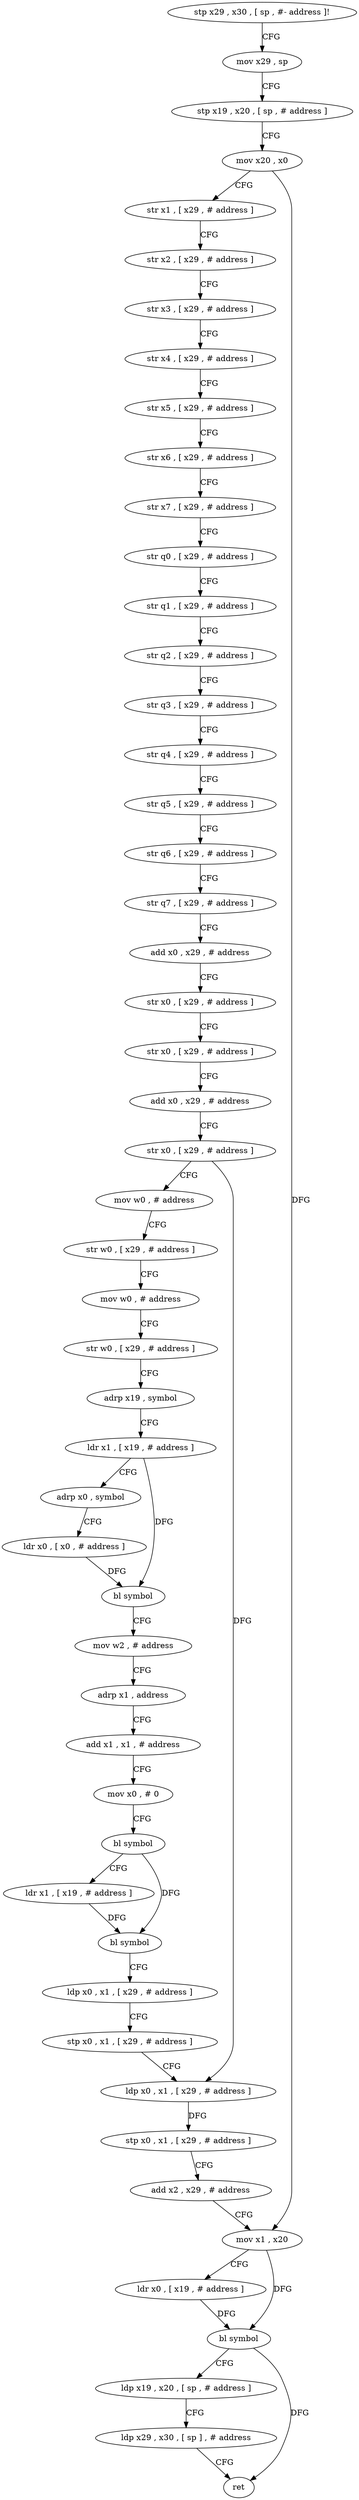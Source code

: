 digraph "func" {
"4213740" [label = "stp x29 , x30 , [ sp , #- address ]!" ]
"4213744" [label = "mov x29 , sp" ]
"4213748" [label = "stp x19 , x20 , [ sp , # address ]" ]
"4213752" [label = "mov x20 , x0" ]
"4213756" [label = "str x1 , [ x29 , # address ]" ]
"4213760" [label = "str x2 , [ x29 , # address ]" ]
"4213764" [label = "str x3 , [ x29 , # address ]" ]
"4213768" [label = "str x4 , [ x29 , # address ]" ]
"4213772" [label = "str x5 , [ x29 , # address ]" ]
"4213776" [label = "str x6 , [ x29 , # address ]" ]
"4213780" [label = "str x7 , [ x29 , # address ]" ]
"4213784" [label = "str q0 , [ x29 , # address ]" ]
"4213788" [label = "str q1 , [ x29 , # address ]" ]
"4213792" [label = "str q2 , [ x29 , # address ]" ]
"4213796" [label = "str q3 , [ x29 , # address ]" ]
"4213800" [label = "str q4 , [ x29 , # address ]" ]
"4213804" [label = "str q5 , [ x29 , # address ]" ]
"4213808" [label = "str q6 , [ x29 , # address ]" ]
"4213812" [label = "str q7 , [ x29 , # address ]" ]
"4213816" [label = "add x0 , x29 , # address" ]
"4213820" [label = "str x0 , [ x29 , # address ]" ]
"4213824" [label = "str x0 , [ x29 , # address ]" ]
"4213828" [label = "add x0 , x29 , # address" ]
"4213832" [label = "str x0 , [ x29 , # address ]" ]
"4213836" [label = "mov w0 , # address" ]
"4213840" [label = "str w0 , [ x29 , # address ]" ]
"4213844" [label = "mov w0 , # address" ]
"4213848" [label = "str w0 , [ x29 , # address ]" ]
"4213852" [label = "adrp x19 , symbol" ]
"4213856" [label = "ldr x1 , [ x19 , # address ]" ]
"4213860" [label = "adrp x0 , symbol" ]
"4213864" [label = "ldr x0 , [ x0 , # address ]" ]
"4213868" [label = "bl symbol" ]
"4213872" [label = "mov w2 , # address" ]
"4213876" [label = "adrp x1 , address" ]
"4213880" [label = "add x1 , x1 , # address" ]
"4213884" [label = "mov x0 , # 0" ]
"4213888" [label = "bl symbol" ]
"4213892" [label = "ldr x1 , [ x19 , # address ]" ]
"4213896" [label = "bl symbol" ]
"4213900" [label = "ldp x0 , x1 , [ x29 , # address ]" ]
"4213904" [label = "stp x0 , x1 , [ x29 , # address ]" ]
"4213908" [label = "ldp x0 , x1 , [ x29 , # address ]" ]
"4213912" [label = "stp x0 , x1 , [ x29 , # address ]" ]
"4213916" [label = "add x2 , x29 , # address" ]
"4213920" [label = "mov x1 , x20" ]
"4213924" [label = "ldr x0 , [ x19 , # address ]" ]
"4213928" [label = "bl symbol" ]
"4213932" [label = "ldp x19 , x20 , [ sp , # address ]" ]
"4213936" [label = "ldp x29 , x30 , [ sp ] , # address" ]
"4213940" [label = "ret" ]
"4213740" -> "4213744" [ label = "CFG" ]
"4213744" -> "4213748" [ label = "CFG" ]
"4213748" -> "4213752" [ label = "CFG" ]
"4213752" -> "4213756" [ label = "CFG" ]
"4213752" -> "4213920" [ label = "DFG" ]
"4213756" -> "4213760" [ label = "CFG" ]
"4213760" -> "4213764" [ label = "CFG" ]
"4213764" -> "4213768" [ label = "CFG" ]
"4213768" -> "4213772" [ label = "CFG" ]
"4213772" -> "4213776" [ label = "CFG" ]
"4213776" -> "4213780" [ label = "CFG" ]
"4213780" -> "4213784" [ label = "CFG" ]
"4213784" -> "4213788" [ label = "CFG" ]
"4213788" -> "4213792" [ label = "CFG" ]
"4213792" -> "4213796" [ label = "CFG" ]
"4213796" -> "4213800" [ label = "CFG" ]
"4213800" -> "4213804" [ label = "CFG" ]
"4213804" -> "4213808" [ label = "CFG" ]
"4213808" -> "4213812" [ label = "CFG" ]
"4213812" -> "4213816" [ label = "CFG" ]
"4213816" -> "4213820" [ label = "CFG" ]
"4213820" -> "4213824" [ label = "CFG" ]
"4213824" -> "4213828" [ label = "CFG" ]
"4213828" -> "4213832" [ label = "CFG" ]
"4213832" -> "4213836" [ label = "CFG" ]
"4213832" -> "4213908" [ label = "DFG" ]
"4213836" -> "4213840" [ label = "CFG" ]
"4213840" -> "4213844" [ label = "CFG" ]
"4213844" -> "4213848" [ label = "CFG" ]
"4213848" -> "4213852" [ label = "CFG" ]
"4213852" -> "4213856" [ label = "CFG" ]
"4213856" -> "4213860" [ label = "CFG" ]
"4213856" -> "4213868" [ label = "DFG" ]
"4213860" -> "4213864" [ label = "CFG" ]
"4213864" -> "4213868" [ label = "DFG" ]
"4213868" -> "4213872" [ label = "CFG" ]
"4213872" -> "4213876" [ label = "CFG" ]
"4213876" -> "4213880" [ label = "CFG" ]
"4213880" -> "4213884" [ label = "CFG" ]
"4213884" -> "4213888" [ label = "CFG" ]
"4213888" -> "4213892" [ label = "CFG" ]
"4213888" -> "4213896" [ label = "DFG" ]
"4213892" -> "4213896" [ label = "DFG" ]
"4213896" -> "4213900" [ label = "CFG" ]
"4213900" -> "4213904" [ label = "CFG" ]
"4213904" -> "4213908" [ label = "CFG" ]
"4213908" -> "4213912" [ label = "DFG" ]
"4213912" -> "4213916" [ label = "CFG" ]
"4213916" -> "4213920" [ label = "CFG" ]
"4213920" -> "4213924" [ label = "CFG" ]
"4213920" -> "4213928" [ label = "DFG" ]
"4213924" -> "4213928" [ label = "DFG" ]
"4213928" -> "4213932" [ label = "CFG" ]
"4213928" -> "4213940" [ label = "DFG" ]
"4213932" -> "4213936" [ label = "CFG" ]
"4213936" -> "4213940" [ label = "CFG" ]
}
